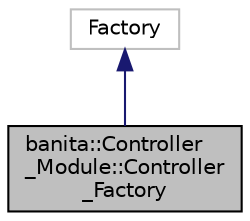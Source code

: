 digraph "banita::Controller_Module::Controller_Factory"
{
 // LATEX_PDF_SIZE
  edge [fontname="Helvetica",fontsize="10",labelfontname="Helvetica",labelfontsize="10"];
  node [fontname="Helvetica",fontsize="10",shape=record];
  Node2 [label="banita::Controller\l_Module::Controller\l_Factory",height=0.2,width=0.4,color="black", fillcolor="grey75", style="filled", fontcolor="black",tooltip="Factory of the controller module."];
  Node3 -> Node2 [dir="back",color="midnightblue",fontsize="10",style="solid",fontname="Helvetica"];
  Node3 [label="Factory",height=0.2,width=0.4,color="grey75", fillcolor="white", style="filled",tooltip=" "];
}
